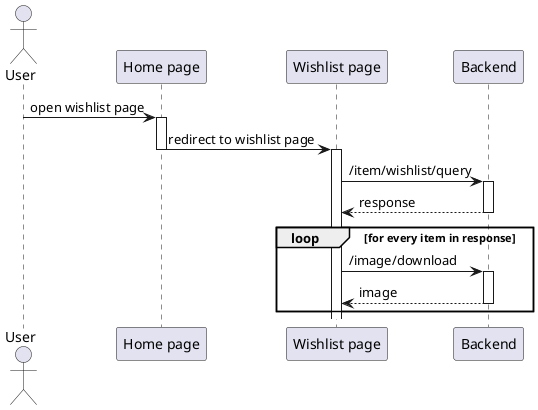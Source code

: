 @startuml query wishlist
'autonumber 1.1.1

actor User as u

' Box "front end"
participant "Home page" as home
participant "Wishlist page" as wishlist
' end box

participant "Backend" as be

u -> home++ : open wishlist page
home -> wishlist --++ : redirect to wishlist page

wishlist -> be++ : /item/wishlist/query
return response

loop for every item in response
    wishlist -> be++ : /image/download
    return image
end

@enduml